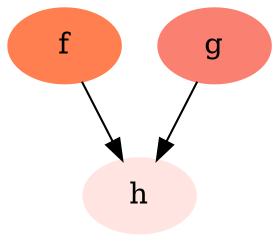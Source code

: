 strict digraph path_set_01
{

	{

	}
	f[ color = "coral" style = "filled"]
	g[ color = "salmon" style = "filled"]
	h[ color = "mistyrose" style = "filled"]

	{
		f
		g
	}
 -> h
	{

	}
 ->
	
	{

	}

}
